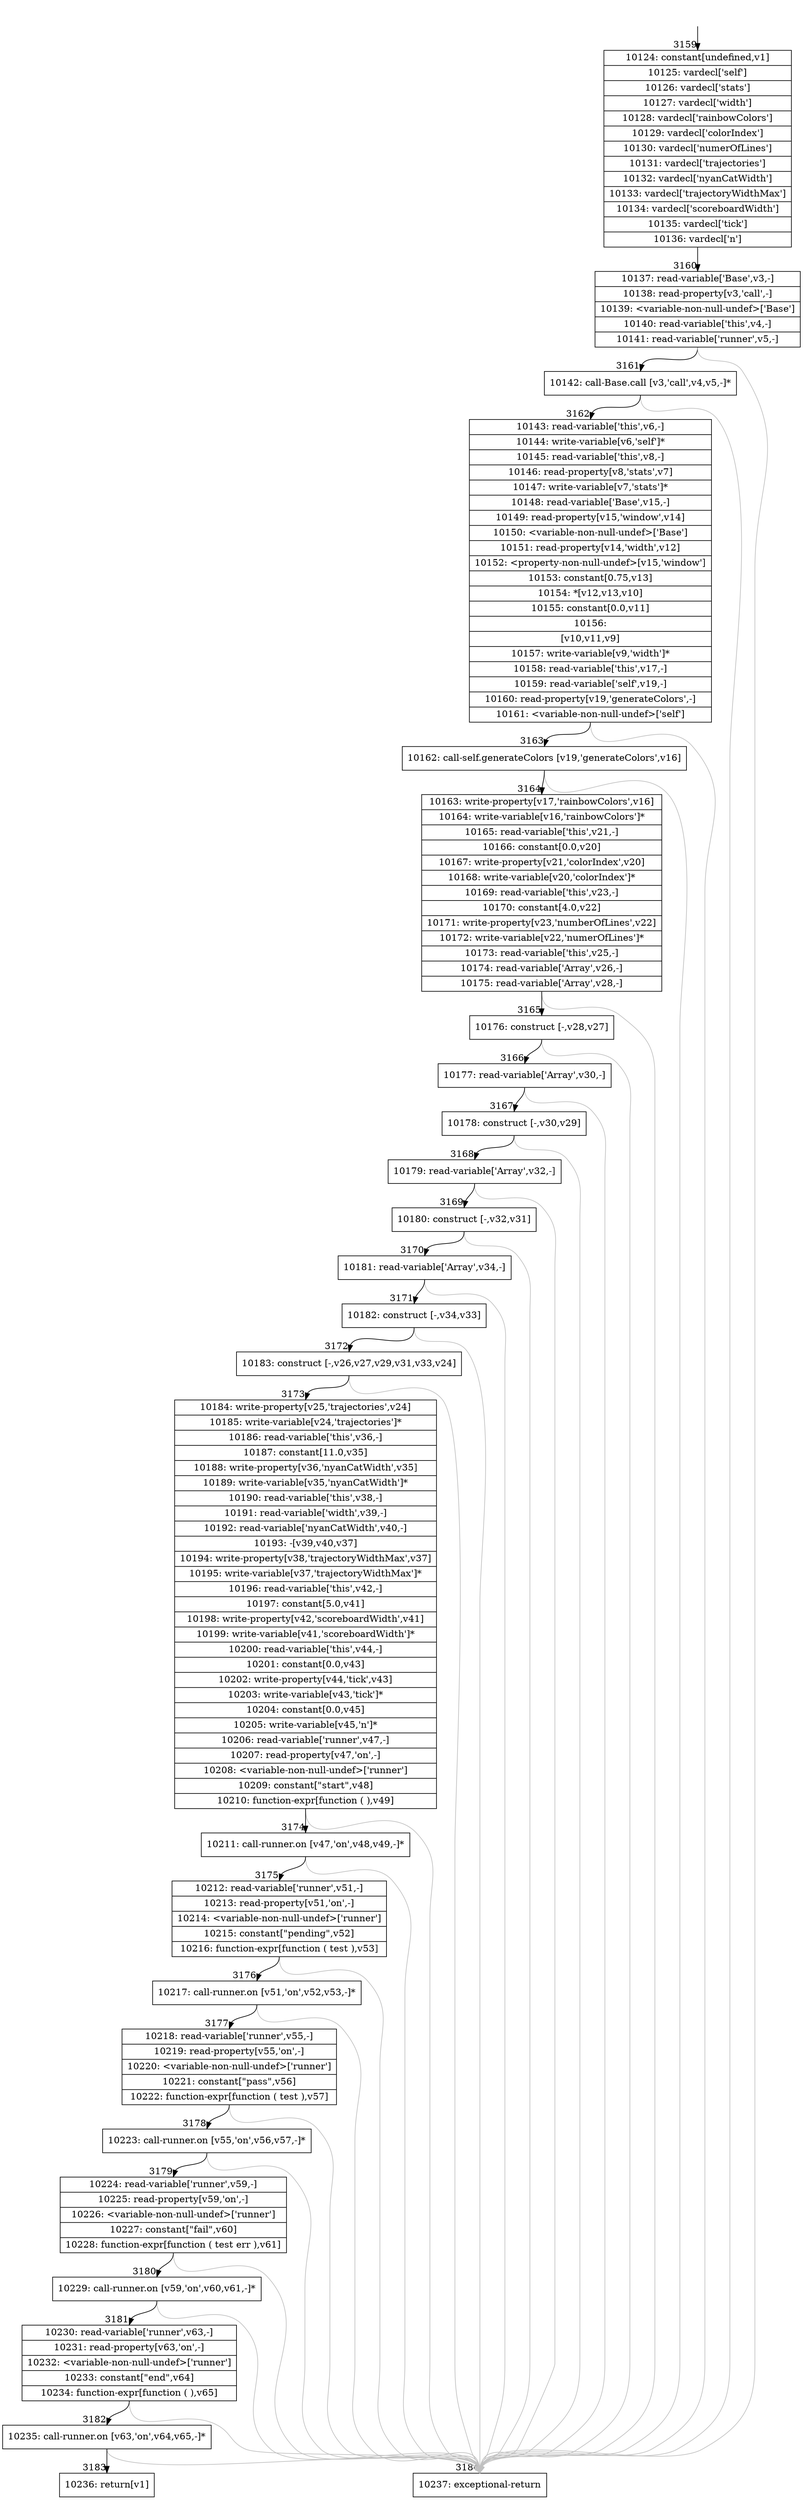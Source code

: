 digraph {
rankdir="TD"
BB_entry280[shape=none,label=""];
BB_entry280 -> BB3159 [tailport=s, headport=n, headlabel="    3159"]
BB3159 [shape=record label="{10124: constant[undefined,v1]|10125: vardecl['self']|10126: vardecl['stats']|10127: vardecl['width']|10128: vardecl['rainbowColors']|10129: vardecl['colorIndex']|10130: vardecl['numerOfLines']|10131: vardecl['trajectories']|10132: vardecl['nyanCatWidth']|10133: vardecl['trajectoryWidthMax']|10134: vardecl['scoreboardWidth']|10135: vardecl['tick']|10136: vardecl['n']}" ] 
BB3159 -> BB3160 [tailport=s, headport=n, headlabel="      3160"]
BB3160 [shape=record label="{10137: read-variable['Base',v3,-]|10138: read-property[v3,'call',-]|10139: \<variable-non-null-undef\>['Base']|10140: read-variable['this',v4,-]|10141: read-variable['runner',v5,-]}" ] 
BB3160 -> BB3161 [tailport=s, headport=n, headlabel="      3161"]
BB3160 -> BB3184 [tailport=s, headport=n, color=gray, headlabel="      3184"]
BB3161 [shape=record label="{10142: call-Base.call [v3,'call',v4,v5,-]*}" ] 
BB3161 -> BB3162 [tailport=s, headport=n, headlabel="      3162"]
BB3161 -> BB3184 [tailport=s, headport=n, color=gray]
BB3162 [shape=record label="{10143: read-variable['this',v6,-]|10144: write-variable[v6,'self']*|10145: read-variable['this',v8,-]|10146: read-property[v8,'stats',v7]|10147: write-variable[v7,'stats']*|10148: read-variable['Base',v15,-]|10149: read-property[v15,'window',v14]|10150: \<variable-non-null-undef\>['Base']|10151: read-property[v14,'width',v12]|10152: \<property-non-null-undef\>[v15,'window']|10153: constant[0.75,v13]|10154: *[v12,v13,v10]|10155: constant[0.0,v11]|10156: |[v10,v11,v9]|10157: write-variable[v9,'width']*|10158: read-variable['this',v17,-]|10159: read-variable['self',v19,-]|10160: read-property[v19,'generateColors',-]|10161: \<variable-non-null-undef\>['self']}" ] 
BB3162 -> BB3163 [tailport=s, headport=n, headlabel="      3163"]
BB3162 -> BB3184 [tailport=s, headport=n, color=gray]
BB3163 [shape=record label="{10162: call-self.generateColors [v19,'generateColors',v16]}" ] 
BB3163 -> BB3164 [tailport=s, headport=n, headlabel="      3164"]
BB3163 -> BB3184 [tailport=s, headport=n, color=gray]
BB3164 [shape=record label="{10163: write-property[v17,'rainbowColors',v16]|10164: write-variable[v16,'rainbowColors']*|10165: read-variable['this',v21,-]|10166: constant[0.0,v20]|10167: write-property[v21,'colorIndex',v20]|10168: write-variable[v20,'colorIndex']*|10169: read-variable['this',v23,-]|10170: constant[4.0,v22]|10171: write-property[v23,'numberOfLines',v22]|10172: write-variable[v22,'numerOfLines']*|10173: read-variable['this',v25,-]|10174: read-variable['Array',v26,-]|10175: read-variable['Array',v28,-]}" ] 
BB3164 -> BB3165 [tailport=s, headport=n, headlabel="      3165"]
BB3164 -> BB3184 [tailport=s, headport=n, color=gray]
BB3165 [shape=record label="{10176: construct [-,v28,v27]}" ] 
BB3165 -> BB3166 [tailport=s, headport=n, headlabel="      3166"]
BB3165 -> BB3184 [tailport=s, headport=n, color=gray]
BB3166 [shape=record label="{10177: read-variable['Array',v30,-]}" ] 
BB3166 -> BB3167 [tailport=s, headport=n, headlabel="      3167"]
BB3166 -> BB3184 [tailport=s, headport=n, color=gray]
BB3167 [shape=record label="{10178: construct [-,v30,v29]}" ] 
BB3167 -> BB3168 [tailport=s, headport=n, headlabel="      3168"]
BB3167 -> BB3184 [tailport=s, headport=n, color=gray]
BB3168 [shape=record label="{10179: read-variable['Array',v32,-]}" ] 
BB3168 -> BB3169 [tailport=s, headport=n, headlabel="      3169"]
BB3168 -> BB3184 [tailport=s, headport=n, color=gray]
BB3169 [shape=record label="{10180: construct [-,v32,v31]}" ] 
BB3169 -> BB3170 [tailport=s, headport=n, headlabel="      3170"]
BB3169 -> BB3184 [tailport=s, headport=n, color=gray]
BB3170 [shape=record label="{10181: read-variable['Array',v34,-]}" ] 
BB3170 -> BB3171 [tailport=s, headport=n, headlabel="      3171"]
BB3170 -> BB3184 [tailport=s, headport=n, color=gray]
BB3171 [shape=record label="{10182: construct [-,v34,v33]}" ] 
BB3171 -> BB3172 [tailport=s, headport=n, headlabel="      3172"]
BB3171 -> BB3184 [tailport=s, headport=n, color=gray]
BB3172 [shape=record label="{10183: construct [-,v26,v27,v29,v31,v33,v24]}" ] 
BB3172 -> BB3173 [tailport=s, headport=n, headlabel="      3173"]
BB3172 -> BB3184 [tailport=s, headport=n, color=gray]
BB3173 [shape=record label="{10184: write-property[v25,'trajectories',v24]|10185: write-variable[v24,'trajectories']*|10186: read-variable['this',v36,-]|10187: constant[11.0,v35]|10188: write-property[v36,'nyanCatWidth',v35]|10189: write-variable[v35,'nyanCatWidth']*|10190: read-variable['this',v38,-]|10191: read-variable['width',v39,-]|10192: read-variable['nyanCatWidth',v40,-]|10193: -[v39,v40,v37]|10194: write-property[v38,'trajectoryWidthMax',v37]|10195: write-variable[v37,'trajectoryWidthMax']*|10196: read-variable['this',v42,-]|10197: constant[5.0,v41]|10198: write-property[v42,'scoreboardWidth',v41]|10199: write-variable[v41,'scoreboardWidth']*|10200: read-variable['this',v44,-]|10201: constant[0.0,v43]|10202: write-property[v44,'tick',v43]|10203: write-variable[v43,'tick']*|10204: constant[0.0,v45]|10205: write-variable[v45,'n']*|10206: read-variable['runner',v47,-]|10207: read-property[v47,'on',-]|10208: \<variable-non-null-undef\>['runner']|10209: constant[\"start\",v48]|10210: function-expr[function ( ),v49]}" ] 
BB3173 -> BB3174 [tailport=s, headport=n, headlabel="      3174"]
BB3173 -> BB3184 [tailport=s, headport=n, color=gray]
BB3174 [shape=record label="{10211: call-runner.on [v47,'on',v48,v49,-]*}" ] 
BB3174 -> BB3175 [tailport=s, headport=n, headlabel="      3175"]
BB3174 -> BB3184 [tailport=s, headport=n, color=gray]
BB3175 [shape=record label="{10212: read-variable['runner',v51,-]|10213: read-property[v51,'on',-]|10214: \<variable-non-null-undef\>['runner']|10215: constant[\"pending\",v52]|10216: function-expr[function ( test ),v53]}" ] 
BB3175 -> BB3176 [tailport=s, headport=n, headlabel="      3176"]
BB3175 -> BB3184 [tailport=s, headport=n, color=gray]
BB3176 [shape=record label="{10217: call-runner.on [v51,'on',v52,v53,-]*}" ] 
BB3176 -> BB3177 [tailport=s, headport=n, headlabel="      3177"]
BB3176 -> BB3184 [tailport=s, headport=n, color=gray]
BB3177 [shape=record label="{10218: read-variable['runner',v55,-]|10219: read-property[v55,'on',-]|10220: \<variable-non-null-undef\>['runner']|10221: constant[\"pass\",v56]|10222: function-expr[function ( test ),v57]}" ] 
BB3177 -> BB3178 [tailport=s, headport=n, headlabel="      3178"]
BB3177 -> BB3184 [tailport=s, headport=n, color=gray]
BB3178 [shape=record label="{10223: call-runner.on [v55,'on',v56,v57,-]*}" ] 
BB3178 -> BB3179 [tailport=s, headport=n, headlabel="      3179"]
BB3178 -> BB3184 [tailport=s, headport=n, color=gray]
BB3179 [shape=record label="{10224: read-variable['runner',v59,-]|10225: read-property[v59,'on',-]|10226: \<variable-non-null-undef\>['runner']|10227: constant[\"fail\",v60]|10228: function-expr[function ( test err ),v61]}" ] 
BB3179 -> BB3180 [tailport=s, headport=n, headlabel="      3180"]
BB3179 -> BB3184 [tailport=s, headport=n, color=gray]
BB3180 [shape=record label="{10229: call-runner.on [v59,'on',v60,v61,-]*}" ] 
BB3180 -> BB3181 [tailport=s, headport=n, headlabel="      3181"]
BB3180 -> BB3184 [tailport=s, headport=n, color=gray]
BB3181 [shape=record label="{10230: read-variable['runner',v63,-]|10231: read-property[v63,'on',-]|10232: \<variable-non-null-undef\>['runner']|10233: constant[\"end\",v64]|10234: function-expr[function ( ),v65]}" ] 
BB3181 -> BB3182 [tailport=s, headport=n, headlabel="      3182"]
BB3181 -> BB3184 [tailport=s, headport=n, color=gray]
BB3182 [shape=record label="{10235: call-runner.on [v63,'on',v64,v65,-]*}" ] 
BB3182 -> BB3183 [tailport=s, headport=n, headlabel="      3183"]
BB3182 -> BB3184 [tailport=s, headport=n, color=gray]
BB3183 [shape=record label="{10236: return[v1]}" ] 
BB3184 [shape=record label="{10237: exceptional-return}" ] 
//#$~ 3656
}

